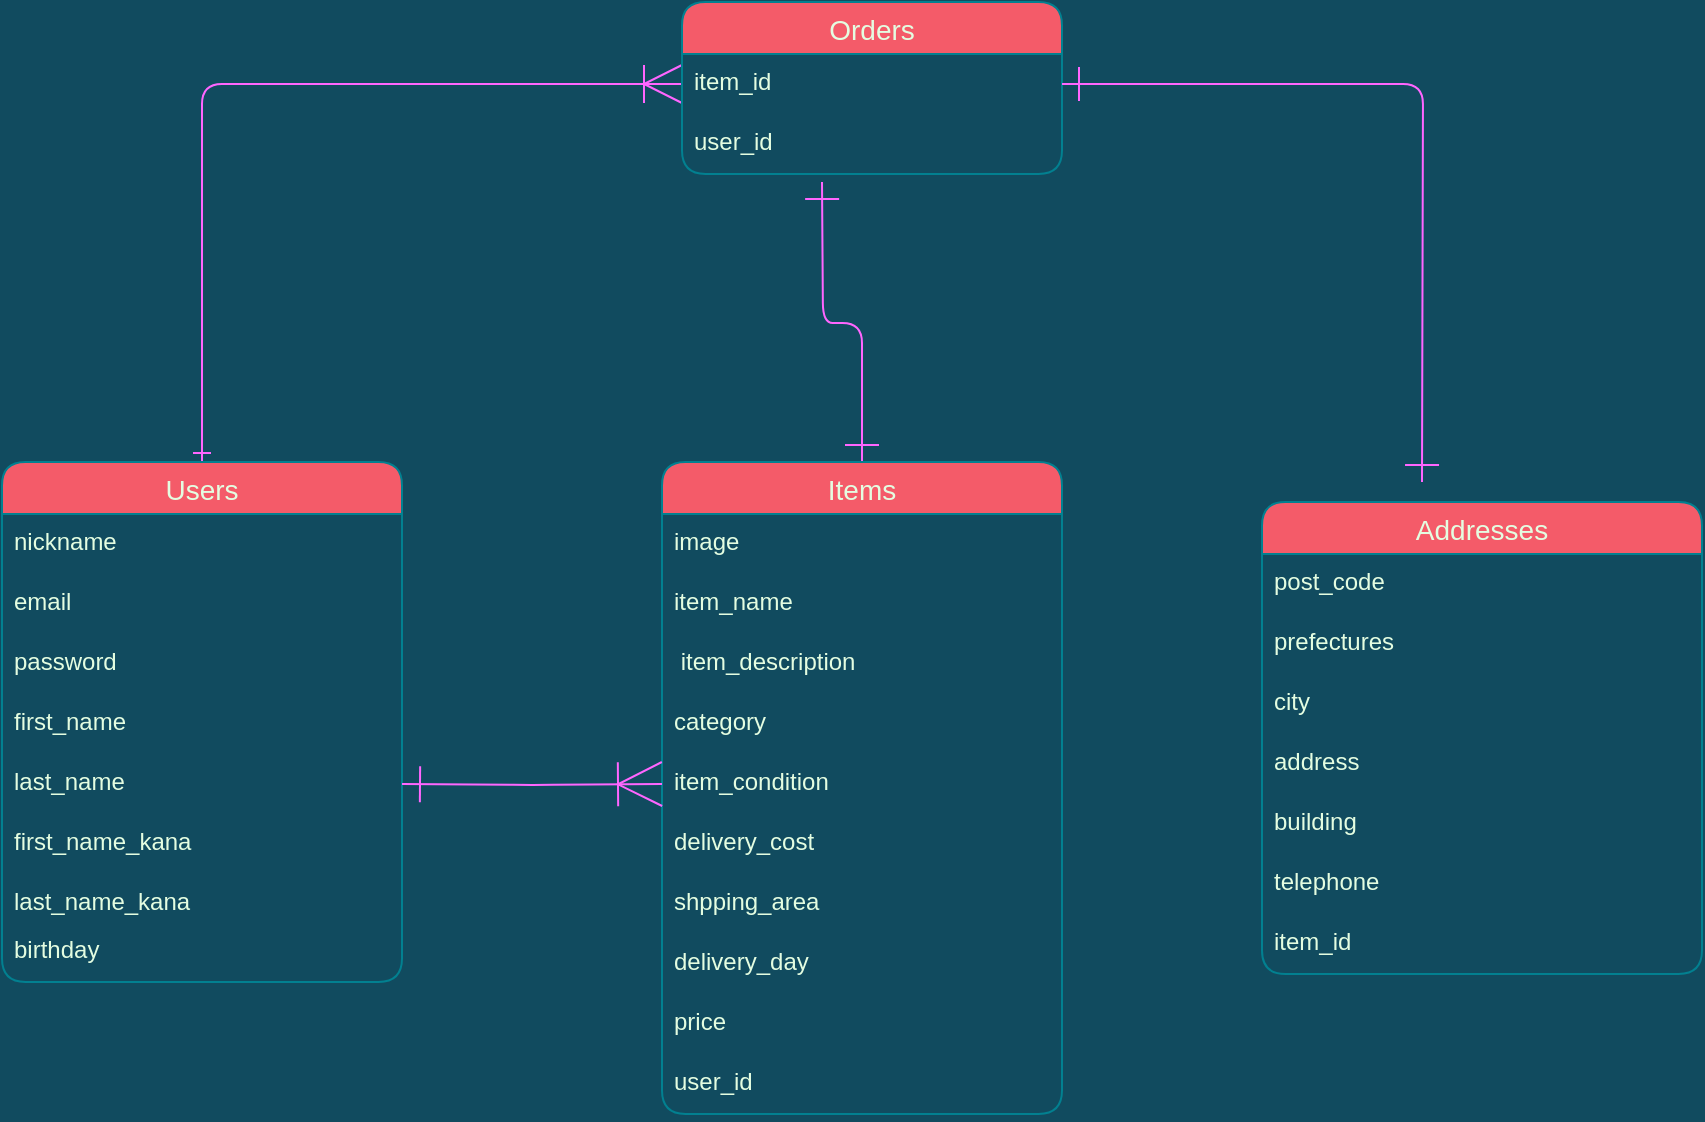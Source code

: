 <mxfile version="13.6.5" pages="2">
    <diagram id="Yyl9N0W_wp9tCdYgpbu0" name="ページ1">
        <mxGraphModel dx="993" dy="1250" grid="1" gridSize="10" guides="1" tooltips="1" connect="0" arrows="1" fold="1" page="0" pageScale="1" pageWidth="827" pageHeight="1169" background="#114B5F" math="0" shadow="0">
            <root>
                <mxCell id="0"/>
                <mxCell id="1" parent="0"/>
                <mxCell id="89" style="edgeStyle=orthogonalEdgeStyle;curved=0;rounded=1;sketch=0;jumpSize=7;orthogonalLoop=1;jettySize=auto;html=1;exitX=0.5;exitY=0;exitDx=0;exitDy=0;startArrow=ERone;startFill=0;startSize=7;endArrow=ERoneToMany;endFill=0;endSize=17;targetPerimeterSpacing=3;strokeColor=#FF66FF;fillColor=#F45B69;fontColor=#E4FDE1;entryX=0;entryY=0.5;entryDx=0;entryDy=0;" parent="1" source="40" target="83" edge="1">
                    <mxGeometry relative="1" as="geometry">
                        <mxPoint x="570" y="-160" as="targetPoint"/>
                    </mxGeometry>
                </mxCell>
                <mxCell id="40" value="Users" style="swimlane;fontStyle=0;childLayout=stackLayout;horizontal=1;startSize=26;horizontalStack=0;resizeParent=1;resizeParentMax=0;resizeLast=0;collapsible=1;marginBottom=0;align=center;fontSize=14;fillColor=#F45B69;strokeColor=#028090;fontColor=#E4FDE1;rounded=1;" parent="1" vertex="1">
                    <mxGeometry x="240" y="10" width="200" height="260" as="geometry"/>
                </mxCell>
                <mxCell id="46" value="nickname" style="text;strokeColor=none;fillColor=none;spacingLeft=4;spacingRight=4;overflow=hidden;rotatable=0;points=[[0,0.5],[1,0.5]];portConstraint=eastwest;fontSize=12;fontColor=#E4FDE1;rounded=1;" parent="40" vertex="1">
                    <mxGeometry y="26" width="200" height="30" as="geometry"/>
                </mxCell>
                <mxCell id="47" value="email" style="text;strokeColor=none;fillColor=none;spacingLeft=4;spacingRight=4;overflow=hidden;rotatable=0;points=[[0,0.5],[1,0.5]];portConstraint=eastwest;fontSize=12;fontColor=#E4FDE1;rounded=1;" parent="40" vertex="1">
                    <mxGeometry y="56" width="200" height="30" as="geometry"/>
                </mxCell>
                <mxCell id="48" value="password" style="text;strokeColor=none;fillColor=none;spacingLeft=4;spacingRight=4;overflow=hidden;rotatable=0;points=[[0,0.5],[1,0.5]];portConstraint=eastwest;fontSize=12;fontColor=#E4FDE1;rounded=1;" parent="40" vertex="1">
                    <mxGeometry y="86" width="200" height="30" as="geometry"/>
                </mxCell>
                <mxCell id="49" value="first_name" style="text;strokeColor=none;fillColor=none;spacingLeft=4;spacingRight=4;overflow=hidden;rotatable=0;points=[[0,0.5],[1,0.5]];portConstraint=eastwest;fontSize=12;fontColor=#E4FDE1;rounded=1;" parent="40" vertex="1">
                    <mxGeometry y="116" width="200" height="30" as="geometry"/>
                </mxCell>
                <mxCell id="54" value="last_name" style="text;strokeColor=none;fillColor=none;spacingLeft=4;spacingRight=4;overflow=hidden;rotatable=0;points=[[0,0.5],[1,0.5]];portConstraint=eastwest;fontSize=12;fontColor=#E4FDE1;rounded=1;" parent="40" vertex="1">
                    <mxGeometry y="146" width="200" height="30" as="geometry"/>
                </mxCell>
                <mxCell id="55" value="first_name_kana" style="text;strokeColor=none;fillColor=none;spacingLeft=4;spacingRight=4;overflow=hidden;rotatable=0;points=[[0,0.5],[1,0.5]];portConstraint=eastwest;fontSize=12;fontColor=#E4FDE1;rounded=1;" parent="40" vertex="1">
                    <mxGeometry y="176" width="200" height="30" as="geometry"/>
                </mxCell>
                <mxCell id="56" value="last_name_kana" style="text;strokeColor=none;fillColor=none;spacingLeft=4;spacingRight=4;overflow=hidden;rotatable=0;points=[[0,0.5],[1,0.5]];portConstraint=eastwest;fontSize=12;fontColor=#E4FDE1;rounded=1;" parent="40" vertex="1">
                    <mxGeometry y="206" width="200" height="24" as="geometry"/>
                </mxCell>
                <mxCell id="92" value="birthday" style="text;strokeColor=none;fillColor=none;spacingLeft=4;spacingRight=4;overflow=hidden;rotatable=0;points=[[0,0.5],[1,0.5]];portConstraint=eastwest;fontSize=12;fontColor=#E4FDE1;rounded=1;" parent="40" vertex="1">
                    <mxGeometry y="230" width="200" height="30" as="geometry"/>
                </mxCell>
                <mxCell id="75" value="Addresses" style="swimlane;fontStyle=0;childLayout=stackLayout;horizontal=1;startSize=26;horizontalStack=0;resizeParent=1;resizeParentMax=0;resizeLast=0;collapsible=1;marginBottom=0;align=center;fontSize=14;fillColor=#F45B69;strokeColor=#028090;fontColor=#E4FDE1;rounded=1;" parent="1" vertex="1">
                    <mxGeometry x="870" y="30" width="220" height="236" as="geometry"/>
                </mxCell>
                <mxCell id="76" value="post_code" style="text;strokeColor=none;fillColor=none;spacingLeft=4;spacingRight=4;overflow=hidden;rotatable=0;points=[[0,0.5],[1,0.5]];portConstraint=eastwest;fontSize=12;fontColor=#E4FDE1;rounded=1;" parent="75" vertex="1">
                    <mxGeometry y="26" width="220" height="30" as="geometry"/>
                </mxCell>
                <mxCell id="77" value="prefectures" style="text;strokeColor=none;fillColor=none;spacingLeft=4;spacingRight=4;overflow=hidden;rotatable=0;points=[[0,0.5],[1,0.5]];portConstraint=eastwest;fontSize=12;fontColor=#E4FDE1;rounded=1;" parent="75" vertex="1">
                    <mxGeometry y="56" width="220" height="30" as="geometry"/>
                </mxCell>
                <mxCell id="78" value="city" style="text;strokeColor=none;fillColor=none;spacingLeft=4;spacingRight=4;overflow=hidden;rotatable=0;points=[[0,0.5],[1,0.5]];portConstraint=eastwest;fontSize=12;fontColor=#E4FDE1;rounded=1;" parent="75" vertex="1">
                    <mxGeometry y="86" width="220" height="30" as="geometry"/>
                </mxCell>
                <mxCell id="79" value="address" style="text;strokeColor=none;fillColor=none;spacingLeft=4;spacingRight=4;overflow=hidden;rotatable=0;points=[[0,0.5],[1,0.5]];portConstraint=eastwest;fontSize=12;fontColor=#E4FDE1;rounded=1;" parent="75" vertex="1">
                    <mxGeometry y="116" width="220" height="30" as="geometry"/>
                </mxCell>
                <mxCell id="80" value="building" style="text;strokeColor=none;fillColor=none;spacingLeft=4;spacingRight=4;overflow=hidden;rotatable=0;points=[[0,0.5],[1,0.5]];portConstraint=eastwest;fontSize=12;fontColor=#E4FDE1;rounded=1;" parent="75" vertex="1">
                    <mxGeometry y="146" width="220" height="30" as="geometry"/>
                </mxCell>
                <mxCell id="81" value="telephone" style="text;strokeColor=none;fillColor=none;spacingLeft=4;spacingRight=4;overflow=hidden;rotatable=0;points=[[0,0.5],[1,0.5]];portConstraint=eastwest;fontSize=12;fontColor=#E4FDE1;rounded=1;" parent="75" vertex="1">
                    <mxGeometry y="176" width="220" height="30" as="geometry"/>
                </mxCell>
                <mxCell id="3rVPyIs7f-obzgD8g_op-93" value="item_id" style="text;strokeColor=none;fillColor=none;spacingLeft=4;spacingRight=4;overflow=hidden;rotatable=0;points=[[0,0.5],[1,0.5]];portConstraint=eastwest;fontSize=12;fontColor=#E4FDE1;rounded=1;" vertex="1" parent="75">
                    <mxGeometry y="206" width="220" height="30" as="geometry"/>
                </mxCell>
                <mxCell id="90" style="edgeStyle=orthogonalEdgeStyle;curved=0;rounded=1;sketch=0;jumpSize=7;orthogonalLoop=1;jettySize=auto;html=1;exitX=0.5;exitY=0;exitDx=0;exitDy=0;startArrow=ERone;startFill=0;startSize=15;endArrow=ERone;endFill=0;endSize=15;targetPerimeterSpacing=3;strokeColor=#FF66FF;fillColor=#F45B69;fontColor=#E4FDE1;" parent="1" source="57" edge="1">
                    <mxGeometry relative="1" as="geometry">
                        <mxPoint x="650" y="-130" as="targetPoint"/>
                    </mxGeometry>
                </mxCell>
                <mxCell id="57" value="Items" style="swimlane;fontStyle=0;childLayout=stackLayout;horizontal=1;startSize=26;horizontalStack=0;resizeParent=1;resizeParentMax=0;resizeLast=0;collapsible=1;marginBottom=0;align=center;fontSize=14;fillColor=#F45B69;strokeColor=#028090;fontColor=#E4FDE1;rounded=1;" parent="1" vertex="1">
                    <mxGeometry x="570" y="10" width="200" height="326" as="geometry"/>
                </mxCell>
                <mxCell id="58" value="image&#10;" style="text;strokeColor=none;fillColor=none;spacingLeft=4;spacingRight=4;overflow=hidden;rotatable=0;points=[[0,0.5],[1,0.5]];portConstraint=eastwest;fontSize=12;fontColor=#E4FDE1;rounded=1;" parent="57" vertex="1">
                    <mxGeometry y="26" width="200" height="30" as="geometry"/>
                </mxCell>
                <mxCell id="59" value="item_name" style="text;strokeColor=none;fillColor=none;spacingLeft=4;spacingRight=4;overflow=hidden;rotatable=0;points=[[0,0.5],[1,0.5]];portConstraint=eastwest;fontSize=12;fontColor=#E4FDE1;rounded=1;" parent="57" vertex="1">
                    <mxGeometry y="56" width="200" height="30" as="geometry"/>
                </mxCell>
                <mxCell id="60" value=" item_description" style="text;strokeColor=none;fillColor=none;spacingLeft=4;spacingRight=4;overflow=hidden;rotatable=0;points=[[0,0.5],[1,0.5]];portConstraint=eastwest;fontSize=12;fontColor=#E4FDE1;rounded=1;" parent="57" vertex="1">
                    <mxGeometry y="86" width="200" height="30" as="geometry"/>
                </mxCell>
                <mxCell id="69" value="category" style="text;strokeColor=none;fillColor=none;spacingLeft=4;spacingRight=4;overflow=hidden;rotatable=0;points=[[0,0.5],[1,0.5]];portConstraint=eastwest;fontSize=12;fontColor=#E4FDE1;rounded=1;" parent="57" vertex="1">
                    <mxGeometry y="116" width="200" height="30" as="geometry"/>
                </mxCell>
                <mxCell id="70" value="item_condition" style="text;strokeColor=none;fillColor=none;spacingLeft=4;spacingRight=4;overflow=hidden;rotatable=0;points=[[0,0.5],[1,0.5]];portConstraint=eastwest;fontSize=12;fontColor=#E4FDE1;rounded=1;" parent="57" vertex="1">
                    <mxGeometry y="146" width="200" height="30" as="geometry"/>
                </mxCell>
                <mxCell id="71" value="delivery_cost" style="text;strokeColor=none;fillColor=none;spacingLeft=4;spacingRight=4;overflow=hidden;rotatable=0;points=[[0,0.5],[1,0.5]];portConstraint=eastwest;fontSize=12;fontColor=#E4FDE1;rounded=1;" parent="57" vertex="1">
                    <mxGeometry y="176" width="200" height="30" as="geometry"/>
                </mxCell>
                <mxCell id="72" value="shpping_area" style="text;strokeColor=none;fillColor=none;spacingLeft=4;spacingRight=4;overflow=hidden;rotatable=0;points=[[0,0.5],[1,0.5]];portConstraint=eastwest;fontSize=12;fontColor=#E4FDE1;rounded=1;" parent="57" vertex="1">
                    <mxGeometry y="206" width="200" height="30" as="geometry"/>
                </mxCell>
                <mxCell id="73" value="delivery_day" style="text;strokeColor=none;fillColor=none;spacingLeft=4;spacingRight=4;overflow=hidden;rotatable=0;points=[[0,0.5],[1,0.5]];portConstraint=eastwest;fontSize=12;fontColor=#E4FDE1;rounded=1;" parent="57" vertex="1">
                    <mxGeometry y="236" width="200" height="30" as="geometry"/>
                </mxCell>
                <mxCell id="74" value="price" style="text;strokeColor=none;fillColor=none;spacingLeft=4;spacingRight=4;overflow=hidden;rotatable=0;points=[[0,0.5],[1,0.5]];portConstraint=eastwest;fontSize=12;fontColor=#E4FDE1;rounded=1;" parent="57" vertex="1">
                    <mxGeometry y="266" width="200" height="30" as="geometry"/>
                </mxCell>
                <mxCell id="3rVPyIs7f-obzgD8g_op-92" value="user_id" style="text;strokeColor=none;fillColor=none;spacingLeft=4;spacingRight=4;overflow=hidden;rotatable=0;points=[[0,0.5],[1,0.5]];portConstraint=eastwest;fontSize=12;fontColor=#E4FDE1;rounded=1;" vertex="1" parent="57">
                    <mxGeometry y="296" width="200" height="30" as="geometry"/>
                </mxCell>
                <mxCell id="88" style="edgeStyle=orthogonalEdgeStyle;curved=0;rounded=1;sketch=0;jumpSize=7;orthogonalLoop=1;jettySize=auto;html=1;entryX=0;entryY=0.5;entryDx=0;entryDy=0;endArrow=ERoneToMany;endFill=0;endSize=20;targetPerimeterSpacing=3;strokeColor=#FF66FF;fillColor=#F45B69;fontColor=#E4FDE1;startArrow=ERone;startFill=0;sourcePerimeterSpacing=14;startSize=16;" parent="1" target="70" edge="1">
                    <mxGeometry relative="1" as="geometry">
                        <mxPoint x="440" y="171" as="sourcePoint"/>
                    </mxGeometry>
                </mxCell>
                <mxCell id="82" value="Orders" style="swimlane;fontStyle=0;childLayout=stackLayout;horizontal=1;startSize=26;horizontalStack=0;resizeParent=1;resizeParentMax=0;resizeLast=0;collapsible=1;marginBottom=0;align=center;fontSize=14;fillColor=#F45B69;strokeColor=#028090;fontColor=#E4FDE1;rounded=1;" parent="1" vertex="1">
                    <mxGeometry x="580" y="-220" width="190" height="86" as="geometry"/>
                </mxCell>
                <mxCell id="83" value="item_id" style="text;strokeColor=none;fillColor=none;spacingLeft=4;spacingRight=4;overflow=hidden;rotatable=0;points=[[0,0.5],[1,0.5]];portConstraint=eastwest;fontSize=12;fontColor=#E4FDE1;rounded=1;" parent="82" vertex="1">
                    <mxGeometry y="26" width="190" height="30" as="geometry"/>
                </mxCell>
                <mxCell id="84" value="user_id" style="text;strokeColor=none;fillColor=none;spacingLeft=4;spacingRight=4;overflow=hidden;rotatable=0;points=[[0,0.5],[1,0.5]];portConstraint=eastwest;fontSize=12;fontColor=#E4FDE1;rounded=1;" parent="82" vertex="1">
                    <mxGeometry y="56" width="190" height="30" as="geometry"/>
                </mxCell>
                <mxCell id="91" style="edgeStyle=orthogonalEdgeStyle;curved=0;rounded=1;sketch=0;jumpSize=7;orthogonalLoop=1;jettySize=auto;html=1;exitX=1;exitY=0.5;exitDx=0;exitDy=0;startArrow=ERone;startFill=0;startSize=15;endArrow=ERone;endFill=0;endSize=15;targetPerimeterSpacing=3;strokeColor=#FF66FF;fillColor=#F45B69;fontColor=#E4FDE1;" parent="1" source="83" edge="1">
                    <mxGeometry relative="1" as="geometry">
                        <mxPoint x="950" y="20" as="targetPoint"/>
                    </mxGeometry>
                </mxCell>
            </root>
        </mxGraphModel>
    </diagram>
    <diagram id="UfV4SLbA7mK8zvFNsYx0" name="ページ2">
        <mxGraphModel dx="794" dy="680" grid="1" gridSize="10" guides="1" tooltips="1" connect="1" arrows="1" fold="1" page="1" pageScale="1" pageWidth="827" pageHeight="1169" math="0" shadow="0">
            <root>
                <mxCell id="d8CTlkaIYbAacPnRQ8d3-0"/>
                <mxCell id="d8CTlkaIYbAacPnRQ8d3-1" parent="d8CTlkaIYbAacPnRQ8d3-0"/>
            </root>
        </mxGraphModel>
    </diagram>
</mxfile>
